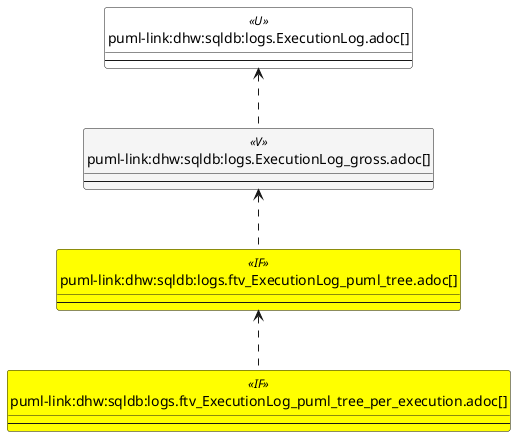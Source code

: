 @startuml
'Left to right direction
top to bottom direction
hide circle
'avoide "." issues:
set namespaceSeparator none


skinparam class {
  BackgroundColor White
  BackgroundColor<<FN>> Yellow
  BackgroundColor<<FS>> Yellow
  BackgroundColor<<FT>> LightGray
  BackgroundColor<<IF>> Yellow
  BackgroundColor<<IS>> Yellow
  BackgroundColor<<P>> Aqua
  BackgroundColor<<PC>> Aqua
  BackgroundColor<<SN>> Yellow
  BackgroundColor<<SO>> SlateBlue
  BackgroundColor<<TF>> LightGray
  BackgroundColor<<TR>> Tomato
  BackgroundColor<<U>> White
  BackgroundColor<<V>> WhiteSmoke
  BackgroundColor<<X>> Aqua
  BackgroundColor<<external>> AliceBlue
}


entity "puml-link:dhw:sqldb:logs.ExecutionLog.adoc[]" as logs.ExecutionLog << U >> {
  --
}

entity "puml-link:dhw:sqldb:logs.ExecutionLog_gross.adoc[]" as logs.ExecutionLog_gross << V >> {
  --
}

entity "puml-link:dhw:sqldb:logs.ftv_ExecutionLog_puml_tree.adoc[]" as logs.ftv_ExecutionLog_puml_tree << IF >> {
  --
}

entity "puml-link:dhw:sqldb:logs.ftv_ExecutionLog_puml_tree_per_execution.adoc[]" as logs.ftv_ExecutionLog_puml_tree_per_execution << IF >> {
  --
}

logs.ExecutionLog <.. logs.ExecutionLog_gross
logs.ExecutionLog_gross <.. logs.ftv_ExecutionLog_puml_tree
logs.ftv_ExecutionLog_puml_tree <.. logs.ftv_ExecutionLog_puml_tree_per_execution
@enduml

